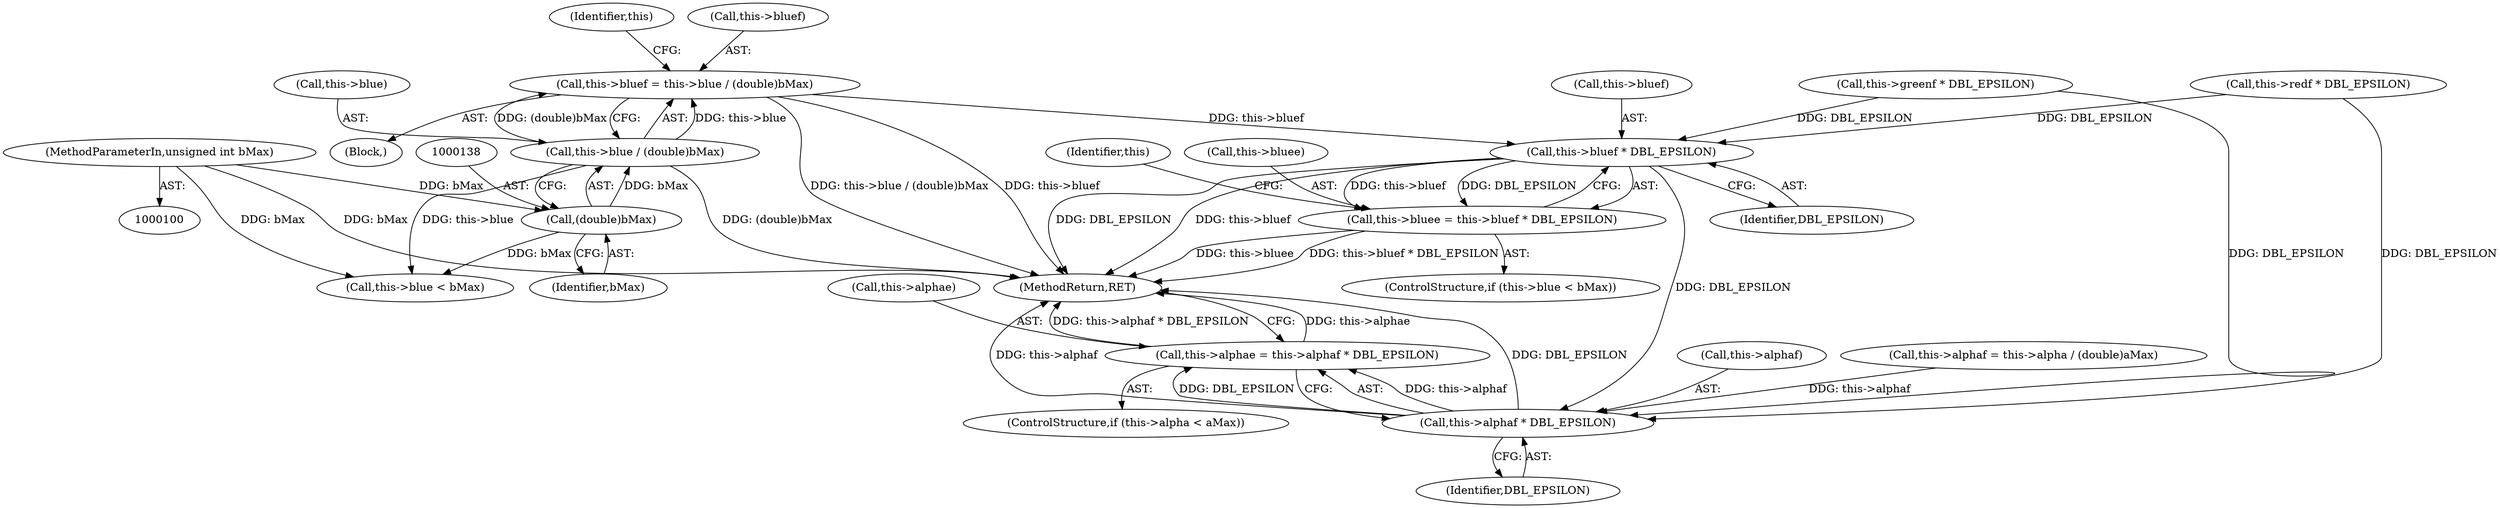digraph "0_Android_9d4853418ab2f754c2b63e091c29c5529b8b86ca_52@pointer" {
"1000129" [label="(Call,this->bluef = this->blue / (double)bMax)"];
"1000133" [label="(Call,this->blue / (double)bMax)"];
"1000137" [label="(Call,(double)bMax)"];
"1000104" [label="(MethodParameterIn,unsigned int bMax)"];
"1000203" [label="(Call,this->bluef * DBL_EPSILON)"];
"1000199" [label="(Call,this->bluee = this->bluef * DBL_EPSILON)"];
"1000224" [label="(Call,this->alphaf * DBL_EPSILON)"];
"1000220" [label="(Call,this->alphae = this->alphaf * DBL_EPSILON)"];
"1000204" [label="(Call,this->bluef)"];
"1000137" [label="(Call,(double)bMax)"];
"1000214" [label="(ControlStructure,if (this->alpha < aMax))"];
"1000193" [label="(ControlStructure,if (this->blue < bMax))"];
"1000129" [label="(Call,this->bluef = this->blue / (double)bMax)"];
"1000224" [label="(Call,this->alphaf * DBL_EPSILON)"];
"1000194" [label="(Call,this->blue < bMax)"];
"1000139" [label="(Identifier,bMax)"];
"1000182" [label="(Call,this->greenf * DBL_EPSILON)"];
"1000228" [label="(Identifier,DBL_EPSILON)"];
"1000161" [label="(Call,this->redf * DBL_EPSILON)"];
"1000104" [label="(MethodParameterIn,unsigned int bMax)"];
"1000221" [label="(Call,this->alphae)"];
"1000200" [label="(Call,this->bluee)"];
"1000106" [label="(Block,)"];
"1000133" [label="(Call,this->blue / (double)bMax)"];
"1000220" [label="(Call,this->alphae = this->alphaf * DBL_EPSILON)"];
"1000199" [label="(Call,this->bluee = this->bluef * DBL_EPSILON)"];
"1000134" [label="(Call,this->blue)"];
"1000225" [label="(Call,this->alphaf)"];
"1000140" [label="(Call,this->alphaf = this->alpha / (double)aMax)"];
"1000142" [label="(Identifier,this)"];
"1000203" [label="(Call,this->bluef * DBL_EPSILON)"];
"1000235" [label="(MethodReturn,RET)"];
"1000207" [label="(Identifier,DBL_EPSILON)"];
"1000217" [label="(Identifier,this)"];
"1000130" [label="(Call,this->bluef)"];
"1000129" -> "1000106"  [label="AST: "];
"1000129" -> "1000133"  [label="CFG: "];
"1000130" -> "1000129"  [label="AST: "];
"1000133" -> "1000129"  [label="AST: "];
"1000142" -> "1000129"  [label="CFG: "];
"1000129" -> "1000235"  [label="DDG: this->bluef"];
"1000129" -> "1000235"  [label="DDG: this->blue / (double)bMax"];
"1000133" -> "1000129"  [label="DDG: this->blue"];
"1000133" -> "1000129"  [label="DDG: (double)bMax"];
"1000129" -> "1000203"  [label="DDG: this->bluef"];
"1000133" -> "1000137"  [label="CFG: "];
"1000134" -> "1000133"  [label="AST: "];
"1000137" -> "1000133"  [label="AST: "];
"1000133" -> "1000235"  [label="DDG: (double)bMax"];
"1000137" -> "1000133"  [label="DDG: bMax"];
"1000133" -> "1000194"  [label="DDG: this->blue"];
"1000137" -> "1000139"  [label="CFG: "];
"1000138" -> "1000137"  [label="AST: "];
"1000139" -> "1000137"  [label="AST: "];
"1000104" -> "1000137"  [label="DDG: bMax"];
"1000137" -> "1000194"  [label="DDG: bMax"];
"1000104" -> "1000100"  [label="AST: "];
"1000104" -> "1000235"  [label="DDG: bMax"];
"1000104" -> "1000194"  [label="DDG: bMax"];
"1000203" -> "1000199"  [label="AST: "];
"1000203" -> "1000207"  [label="CFG: "];
"1000204" -> "1000203"  [label="AST: "];
"1000207" -> "1000203"  [label="AST: "];
"1000199" -> "1000203"  [label="CFG: "];
"1000203" -> "1000235"  [label="DDG: DBL_EPSILON"];
"1000203" -> "1000235"  [label="DDG: this->bluef"];
"1000203" -> "1000199"  [label="DDG: this->bluef"];
"1000203" -> "1000199"  [label="DDG: DBL_EPSILON"];
"1000182" -> "1000203"  [label="DDG: DBL_EPSILON"];
"1000161" -> "1000203"  [label="DDG: DBL_EPSILON"];
"1000203" -> "1000224"  [label="DDG: DBL_EPSILON"];
"1000199" -> "1000193"  [label="AST: "];
"1000200" -> "1000199"  [label="AST: "];
"1000217" -> "1000199"  [label="CFG: "];
"1000199" -> "1000235"  [label="DDG: this->bluee"];
"1000199" -> "1000235"  [label="DDG: this->bluef * DBL_EPSILON"];
"1000224" -> "1000220"  [label="AST: "];
"1000224" -> "1000228"  [label="CFG: "];
"1000225" -> "1000224"  [label="AST: "];
"1000228" -> "1000224"  [label="AST: "];
"1000220" -> "1000224"  [label="CFG: "];
"1000224" -> "1000235"  [label="DDG: this->alphaf"];
"1000224" -> "1000235"  [label="DDG: DBL_EPSILON"];
"1000224" -> "1000220"  [label="DDG: this->alphaf"];
"1000224" -> "1000220"  [label="DDG: DBL_EPSILON"];
"1000140" -> "1000224"  [label="DDG: this->alphaf"];
"1000182" -> "1000224"  [label="DDG: DBL_EPSILON"];
"1000161" -> "1000224"  [label="DDG: DBL_EPSILON"];
"1000220" -> "1000214"  [label="AST: "];
"1000221" -> "1000220"  [label="AST: "];
"1000235" -> "1000220"  [label="CFG: "];
"1000220" -> "1000235"  [label="DDG: this->alphae"];
"1000220" -> "1000235"  [label="DDG: this->alphaf * DBL_EPSILON"];
}
